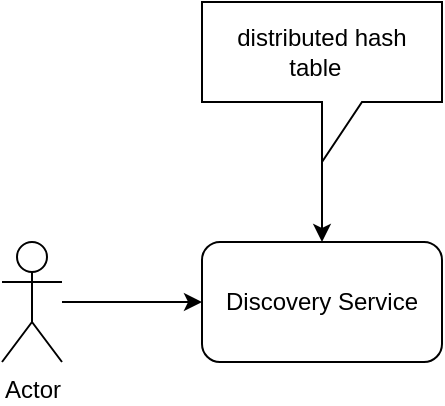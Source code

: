 <mxfile version="14.7.7" type="github">
  <diagram id="uQzxyh-K94gXeEKpcOOT" name="Page-1">
    <mxGraphModel dx="1186" dy="796" grid="1" gridSize="10" guides="1" tooltips="1" connect="1" arrows="1" fold="1" page="1" pageScale="1" pageWidth="850" pageHeight="1100" math="0" shadow="0">
      <root>
        <mxCell id="0" />
        <mxCell id="1" parent="0" />
        <mxCell id="jfGP3zK27Z20HKtemW-x-33" value="" style="edgeStyle=orthogonalEdgeStyle;rounded=0;orthogonalLoop=1;jettySize=auto;html=1;" edge="1" parent="1" source="jfGP3zK27Z20HKtemW-x-8" target="jfGP3zK27Z20HKtemW-x-21">
          <mxGeometry relative="1" as="geometry" />
        </mxCell>
        <mxCell id="jfGP3zK27Z20HKtemW-x-8" value="Actor" style="shape=umlActor;verticalLabelPosition=bottom;verticalAlign=top;html=1;outlineConnect=0;" vertex="1" parent="1">
          <mxGeometry x="70" y="370" width="30" height="60" as="geometry" />
        </mxCell>
        <mxCell id="jfGP3zK27Z20HKtemW-x-21" value="Discovery Service" style="rounded=1;whiteSpace=wrap;html=1;" vertex="1" parent="1">
          <mxGeometry x="170" y="370" width="120" height="60" as="geometry" />
        </mxCell>
        <mxCell id="jfGP3zK27Z20HKtemW-x-37" value="" style="edgeStyle=orthogonalEdgeStyle;rounded=0;orthogonalLoop=1;jettySize=auto;html=1;" edge="1" parent="1" source="jfGP3zK27Z20HKtemW-x-35" target="jfGP3zK27Z20HKtemW-x-21">
          <mxGeometry relative="1" as="geometry" />
        </mxCell>
        <mxCell id="jfGP3zK27Z20HKtemW-x-35" value="&lt;span&gt;distributed hash table&amp;nbsp;&amp;nbsp;&lt;/span&gt;" style="shape=callout;whiteSpace=wrap;html=1;perimeter=calloutPerimeter;" vertex="1" parent="1">
          <mxGeometry x="170" y="250" width="120" height="80" as="geometry" />
        </mxCell>
      </root>
    </mxGraphModel>
  </diagram>
</mxfile>
